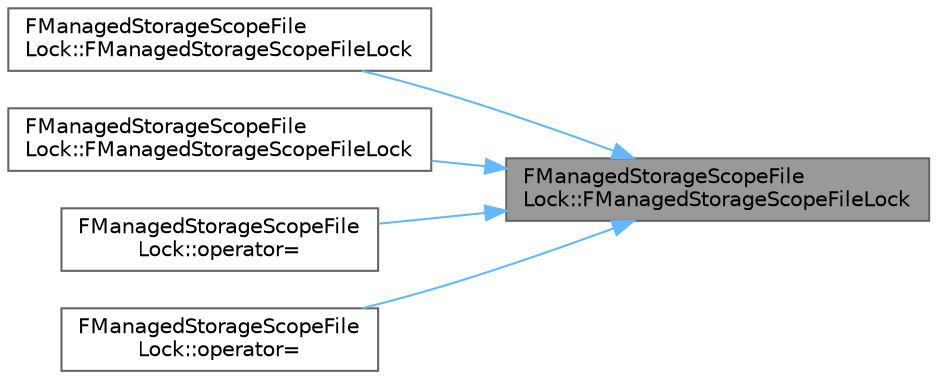 digraph "FManagedStorageScopeFileLock::FManagedStorageScopeFileLock"
{
 // INTERACTIVE_SVG=YES
 // LATEX_PDF_SIZE
  bgcolor="transparent";
  edge [fontname=Helvetica,fontsize=10,labelfontname=Helvetica,labelfontsize=10];
  node [fontname=Helvetica,fontsize=10,shape=box,height=0.2,width=0.4];
  rankdir="RL";
  Node1 [id="Node000001",label="FManagedStorageScopeFile\lLock::FManagedStorageScopeFileLock",height=0.2,width=0.4,color="gray40", fillcolor="grey60", style="filled", fontcolor="black",tooltip=" "];
  Node1 -> Node2 [id="edge1_Node000001_Node000002",dir="back",color="steelblue1",style="solid",tooltip=" "];
  Node2 [id="Node000002",label="FManagedStorageScopeFile\lLock::FManagedStorageScopeFileLock",height=0.2,width=0.4,color="grey40", fillcolor="white", style="filled",URL="$da/da0/classFManagedStorageScopeFileLock.html#a7f90dbf8513a9dabc41f97ecf6d4267a",tooltip=" "];
  Node1 -> Node3 [id="edge2_Node000001_Node000003",dir="back",color="steelblue1",style="solid",tooltip=" "];
  Node3 [id="Node000003",label="FManagedStorageScopeFile\lLock::FManagedStorageScopeFileLock",height=0.2,width=0.4,color="grey40", fillcolor="white", style="filled",URL="$da/da0/classFManagedStorageScopeFileLock.html#afc9a9704576215e480cca653d83b2a9e",tooltip=" "];
  Node1 -> Node4 [id="edge3_Node000001_Node000004",dir="back",color="steelblue1",style="solid",tooltip=" "];
  Node4 [id="Node000004",label="FManagedStorageScopeFile\lLock::operator=",height=0.2,width=0.4,color="grey40", fillcolor="white", style="filled",URL="$da/da0/classFManagedStorageScopeFileLock.html#ac70c933fc55bc1998d99d59da0dfd504",tooltip=" "];
  Node1 -> Node5 [id="edge4_Node000001_Node000005",dir="back",color="steelblue1",style="solid",tooltip=" "];
  Node5 [id="Node000005",label="FManagedStorageScopeFile\lLock::operator=",height=0.2,width=0.4,color="grey40", fillcolor="white", style="filled",URL="$da/da0/classFManagedStorageScopeFileLock.html#aeb1e2cd1fa8949c8c0257c4023a987fc",tooltip=" "];
}
